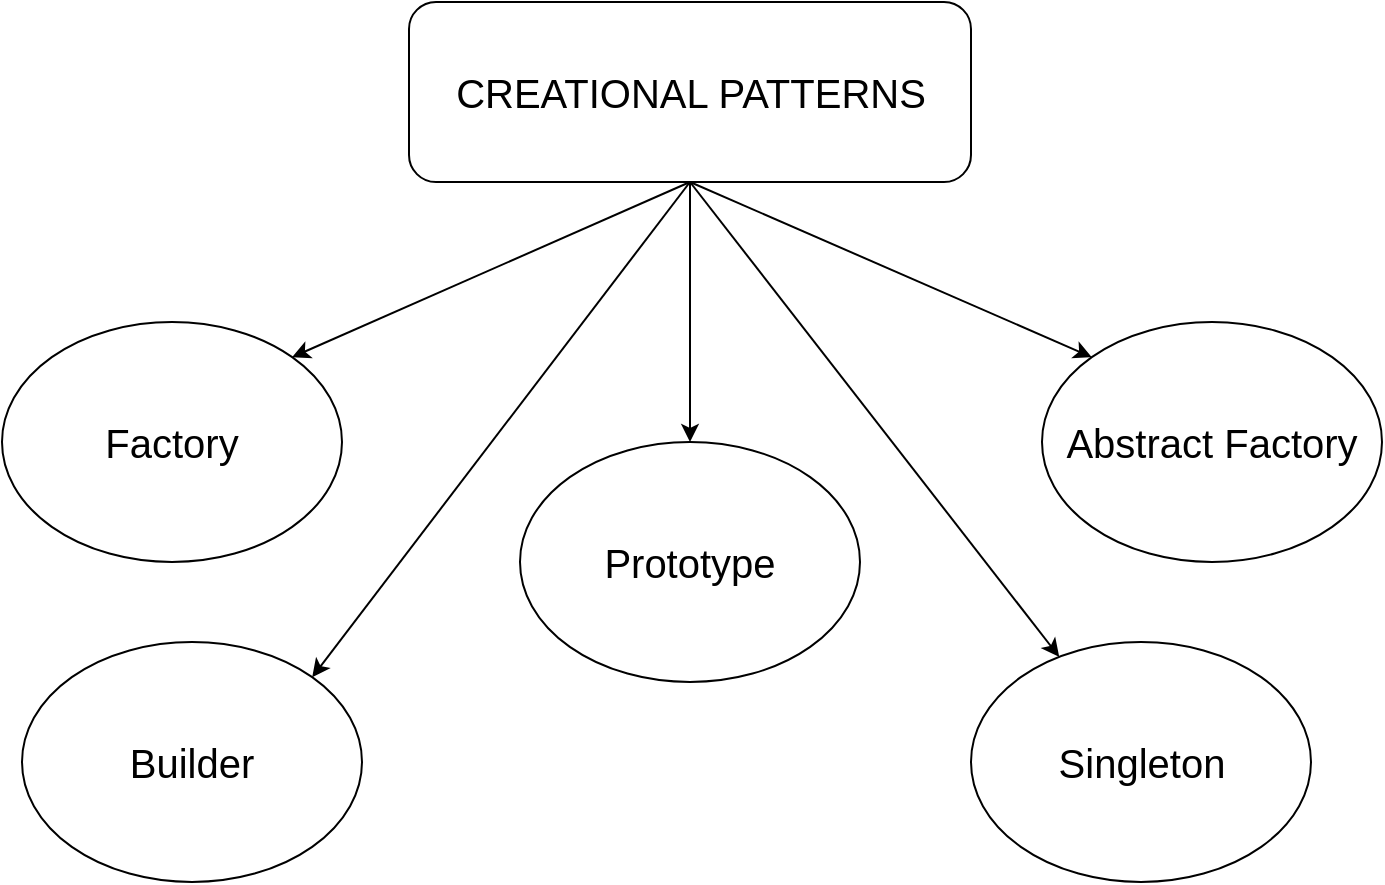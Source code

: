 <mxfile>
    <diagram id="iCgjLgnb24C7S8AsM7p7" name="Page-1">
        <mxGraphModel dx="868" dy="1037" grid="1" gridSize="10" guides="1" tooltips="1" connect="1" arrows="1" fold="1" page="1" pageScale="1" pageWidth="827" pageHeight="1169" math="0" shadow="0">
            <root>
                <mxCell id="0"/>
                <mxCell id="1" parent="0"/>
                <mxCell id="2" value="CREATIONAL PATTERNS" style="rounded=1;whiteSpace=wrap;html=1;fontSize=20;" parent="1" vertex="1">
                    <mxGeometry x="273.5" y="70" width="281" height="90" as="geometry"/>
                </mxCell>
                <mxCell id="3" value="Factory" style="ellipse;whiteSpace=wrap;html=1;fontSize=20;" parent="1" vertex="1">
                    <mxGeometry x="70" y="230" width="170" height="120" as="geometry"/>
                </mxCell>
                <mxCell id="4" value="Prototype" style="ellipse;whiteSpace=wrap;html=1;fontSize=20;" parent="1" vertex="1">
                    <mxGeometry x="329" y="290" width="170" height="120" as="geometry"/>
                </mxCell>
                <mxCell id="5" value="Abstract Factory" style="ellipse;whiteSpace=wrap;html=1;fontSize=20;" parent="1" vertex="1">
                    <mxGeometry x="590" y="230" width="170" height="120" as="geometry"/>
                </mxCell>
                <mxCell id="6" value="" style="endArrow=classic;html=1;fontSize=20;exitX=0.5;exitY=1;exitDx=0;exitDy=0;entryX=1;entryY=0;entryDx=0;entryDy=0;" parent="1" source="2" target="3" edge="1">
                    <mxGeometry width="50" height="50" relative="1" as="geometry">
                        <mxPoint x="390" y="550" as="sourcePoint"/>
                        <mxPoint x="440" y="500" as="targetPoint"/>
                    </mxGeometry>
                </mxCell>
                <mxCell id="7" value="" style="endArrow=classic;html=1;fontSize=20;exitX=0.5;exitY=1;exitDx=0;exitDy=0;" parent="1" source="2" target="4" edge="1">
                    <mxGeometry width="50" height="50" relative="1" as="geometry">
                        <mxPoint x="438.9" y="210" as="sourcePoint"/>
                        <mxPoint x="240.004" y="297.574" as="targetPoint"/>
                    </mxGeometry>
                </mxCell>
                <mxCell id="8" value="" style="endArrow=classic;html=1;fontSize=20;exitX=0.5;exitY=1;exitDx=0;exitDy=0;entryX=0;entryY=0;entryDx=0;entryDy=0;" parent="1" source="2" target="5" edge="1">
                    <mxGeometry width="50" height="50" relative="1" as="geometry">
                        <mxPoint x="512.9" y="202.43" as="sourcePoint"/>
                        <mxPoint x="314.004" y="290.004" as="targetPoint"/>
                    </mxGeometry>
                </mxCell>
                <mxCell id="9" value="Builder" style="ellipse;whiteSpace=wrap;html=1;fontSize=20;" parent="1" vertex="1">
                    <mxGeometry x="80" y="390" width="170" height="120" as="geometry"/>
                </mxCell>
                <mxCell id="11" value="Singleton" style="ellipse;whiteSpace=wrap;html=1;fontSize=20;" parent="1" vertex="1">
                    <mxGeometry x="554.5" y="390" width="170" height="120" as="geometry"/>
                </mxCell>
                <mxCell id="12" value="" style="endArrow=classic;html=1;fontSize=20;entryX=1;entryY=0;entryDx=0;entryDy=0;exitX=0.5;exitY=1;exitDx=0;exitDy=0;" parent="1" target="9" edge="1" source="2">
                    <mxGeometry width="50" height="50" relative="1" as="geometry">
                        <mxPoint x="380" y="200" as="sourcePoint"/>
                        <mxPoint x="570" y="840" as="targetPoint"/>
                    </mxGeometry>
                </mxCell>
                <mxCell id="13" value="" style="endArrow=classic;html=1;fontSize=20;exitX=0.5;exitY=1;exitDx=0;exitDy=0;" parent="1" target="11" edge="1" source="2">
                    <mxGeometry width="50" height="50" relative="1" as="geometry">
                        <mxPoint x="470" y="240" as="sourcePoint"/>
                        <mxPoint x="624.896" y="257.574" as="targetPoint"/>
                    </mxGeometry>
                </mxCell>
            </root>
        </mxGraphModel>
    </diagram>
</mxfile>